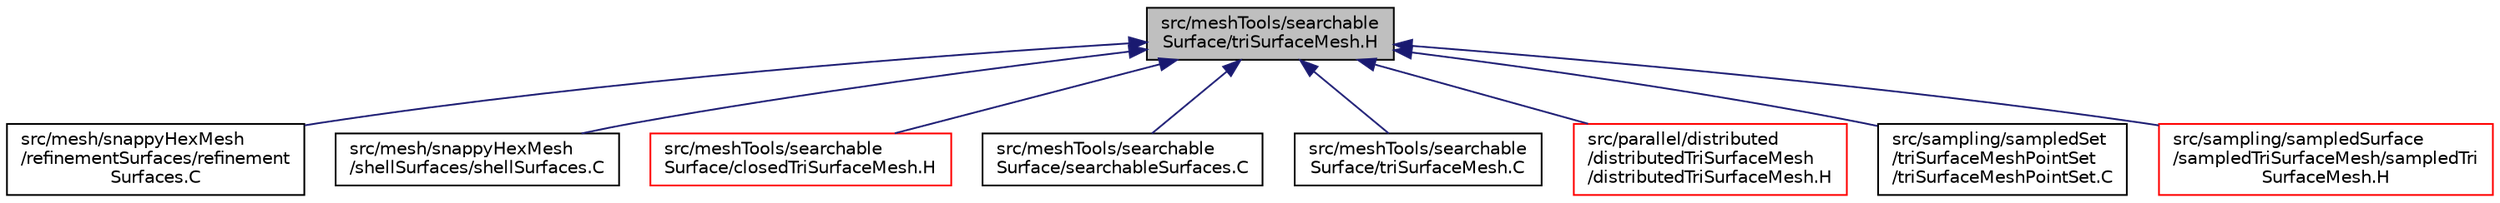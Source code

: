 digraph "src/meshTools/searchableSurface/triSurfaceMesh.H"
{
  bgcolor="transparent";
  edge [fontname="Helvetica",fontsize="10",labelfontname="Helvetica",labelfontsize="10"];
  node [fontname="Helvetica",fontsize="10",shape=record];
  Node1 [label="src/meshTools/searchable\lSurface/triSurfaceMesh.H",height=0.2,width=0.4,color="black", fillcolor="grey75", style="filled", fontcolor="black"];
  Node1 -> Node2 [dir="back",color="midnightblue",fontsize="10",style="solid",fontname="Helvetica"];
  Node2 [label="src/mesh/snappyHexMesh\l/refinementSurfaces/refinement\lSurfaces.C",height=0.2,width=0.4,color="black",URL="$a07233.html"];
  Node1 -> Node3 [dir="back",color="midnightblue",fontsize="10",style="solid",fontname="Helvetica"];
  Node3 [label="src/mesh/snappyHexMesh\l/shellSurfaces/shellSurfaces.C",height=0.2,width=0.4,color="black",URL="$a07237.html"];
  Node1 -> Node4 [dir="back",color="midnightblue",fontsize="10",style="solid",fontname="Helvetica"];
  Node4 [label="src/meshTools/searchable\lSurface/closedTriSurfaceMesh.H",height=0.2,width=0.4,color="red",URL="$a07466.html"];
  Node1 -> Node5 [dir="back",color="midnightblue",fontsize="10",style="solid",fontname="Helvetica"];
  Node5 [label="src/meshTools/searchable\lSurface/searchableSurfaces.C",height=0.2,width=0.4,color="black",URL="$a07483.html"];
  Node1 -> Node6 [dir="back",color="midnightblue",fontsize="10",style="solid",fontname="Helvetica"];
  Node6 [label="src/meshTools/searchable\lSurface/triSurfaceMesh.C",height=0.2,width=0.4,color="black",URL="$a07489.html"];
  Node1 -> Node7 [dir="back",color="midnightblue",fontsize="10",style="solid",fontname="Helvetica"];
  Node7 [label="src/parallel/distributed\l/distributedTriSurfaceMesh\l/distributedTriSurfaceMesh.H",height=0.2,width=0.4,color="red",URL="$a09269.html"];
  Node1 -> Node8 [dir="back",color="midnightblue",fontsize="10",style="solid",fontname="Helvetica"];
  Node8 [label="src/sampling/sampledSet\l/triSurfaceMeshPointSet\l/triSurfaceMeshPointSet.C",height=0.2,width=0.4,color="black",URL="$a09938.html"];
  Node1 -> Node9 [dir="back",color="midnightblue",fontsize="10",style="solid",fontname="Helvetica"];
  Node9 [label="src/sampling/sampledSurface\l/sampledTriSurfaceMesh/sampledTri\lSurfaceMesh.H",height=0.2,width=0.4,color="red",URL="$a09980.html"];
}
